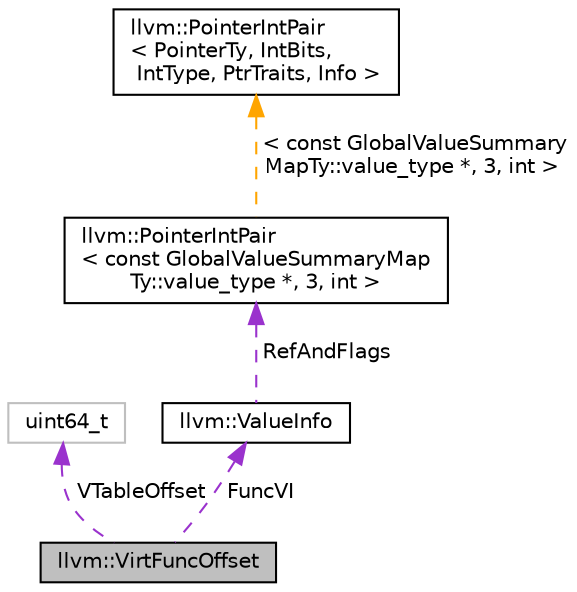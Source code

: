 digraph "llvm::VirtFuncOffset"
{
 // LATEX_PDF_SIZE
  bgcolor="transparent";
  edge [fontname="Helvetica",fontsize="10",labelfontname="Helvetica",labelfontsize="10"];
  node [fontname="Helvetica",fontsize="10",shape=record];
  Node1 [label="llvm::VirtFuncOffset",height=0.2,width=0.4,color="black", fillcolor="grey75", style="filled", fontcolor="black",tooltip="The ValueInfo and offset for a function within a vtable definition initializer array."];
  Node2 -> Node1 [dir="back",color="darkorchid3",fontsize="10",style="dashed",label=" VTableOffset" ,fontname="Helvetica"];
  Node2 [label="uint64_t",height=0.2,width=0.4,color="grey75",tooltip=" "];
  Node3 -> Node1 [dir="back",color="darkorchid3",fontsize="10",style="dashed",label=" FuncVI" ,fontname="Helvetica"];
  Node3 [label="llvm::ValueInfo",height=0.2,width=0.4,color="black",URL="$structllvm_1_1ValueInfo.html",tooltip="Struct that holds a reference to a particular GUID in a global value summary."];
  Node4 -> Node3 [dir="back",color="darkorchid3",fontsize="10",style="dashed",label=" RefAndFlags" ,fontname="Helvetica"];
  Node4 [label="llvm::PointerIntPair\l\< const GlobalValueSummaryMap\lTy::value_type *, 3, int \>",height=0.2,width=0.4,color="black",URL="$classllvm_1_1PointerIntPair.html",tooltip=" "];
  Node5 -> Node4 [dir="back",color="orange",fontsize="10",style="dashed",label=" \< const GlobalValueSummary\lMapTy::value_type *, 3, int \>" ,fontname="Helvetica"];
  Node5 [label="llvm::PointerIntPair\l\< PointerTy, IntBits,\l IntType, PtrTraits, Info \>",height=0.2,width=0.4,color="black",URL="$classllvm_1_1PointerIntPair.html",tooltip="PointerIntPair - This class implements a pair of a pointer and small integer."];
}

